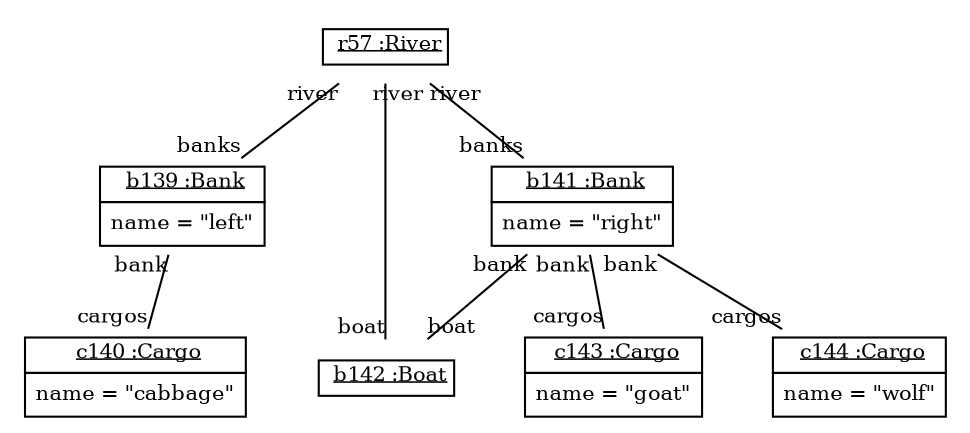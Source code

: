 graph ObjectDiagram {
   node [shape = none, fontsize = 10];
   edge [fontsize = 10];
   compound=true;

r57 [label=<<table border='0' cellborder='1' cellspacing='0'> <tr> <td> <u>r57 :River</u></td></tr></table>>];
b139 [label=<<table border='0' cellborder='1' cellspacing='0'> <tr> <td> <u>b139 :Bank</u></td></tr><tr><td><table border='0' cellborder='0' cellspacing='0'><tr><td align='left'>name = "left"</td></tr></table></td></tr></table>>];
c140 [label=<<table border='0' cellborder='1' cellspacing='0'> <tr> <td> <u>c140 :Cargo</u></td></tr><tr><td><table border='0' cellborder='0' cellspacing='0'><tr><td align='left'>name = "cabbage"</td></tr></table></td></tr></table>>];
b141 [label=<<table border='0' cellborder='1' cellspacing='0'> <tr> <td> <u>b141 :Bank</u></td></tr><tr><td><table border='0' cellborder='0' cellspacing='0'><tr><td align='left'>name = "right"</td></tr></table></td></tr></table>>];
b142 [label=<<table border='0' cellborder='1' cellspacing='0'> <tr> <td> <u>b142 :Boat</u></td></tr></table>>];
c143 [label=<<table border='0' cellborder='1' cellspacing='0'> <tr> <td> <u>c143 :Cargo</u></td></tr><tr><td><table border='0' cellborder='0' cellspacing='0'><tr><td align='left'>name = "goat"</td></tr></table></td></tr></table>>];
c144 [label=<<table border='0' cellborder='1' cellspacing='0'> <tr> <td> <u>c144 :Cargo</u></td></tr><tr><td><table border='0' cellborder='0' cellspacing='0'><tr><td align='left'>name = "wolf"</td></tr></table></td></tr></table>>];

r57 -- b139 [headlabel = "banks" taillabel = "river"];
r57 -- b141 [headlabel = "banks" taillabel = "river"];
r57 -- b142 [headlabel = "boat" taillabel = "river"];
b139 -- c140 [headlabel = "cargos" taillabel = "bank"];
b141 -- b142 [headlabel = "boat" taillabel = "bank"];
b141 -- c143 [headlabel = "cargos" taillabel = "bank"];
b141 -- c144 [headlabel = "cargos" taillabel = "bank"];
}
